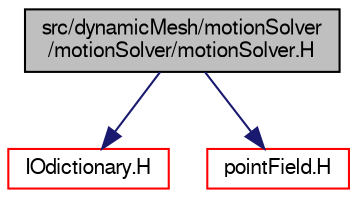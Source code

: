 digraph "src/dynamicMesh/motionSolver/motionSolver/motionSolver.H"
{
  bgcolor="transparent";
  edge [fontname="FreeSans",fontsize="10",labelfontname="FreeSans",labelfontsize="10"];
  node [fontname="FreeSans",fontsize="10",shape=record];
  Node0 [label="src/dynamicMesh/motionSolver\l/motionSolver/motionSolver.H",height=0.2,width=0.4,color="black", fillcolor="grey75", style="filled", fontcolor="black"];
  Node0 -> Node1 [color="midnightblue",fontsize="10",style="solid",fontname="FreeSans"];
  Node1 [label="IOdictionary.H",height=0.2,width=0.4,color="red",URL="$a09023.html"];
  Node0 -> Node85 [color="midnightblue",fontsize="10",style="solid",fontname="FreeSans"];
  Node85 [label="pointField.H",height=0.2,width=0.4,color="red",URL="$a12062.html"];
}
